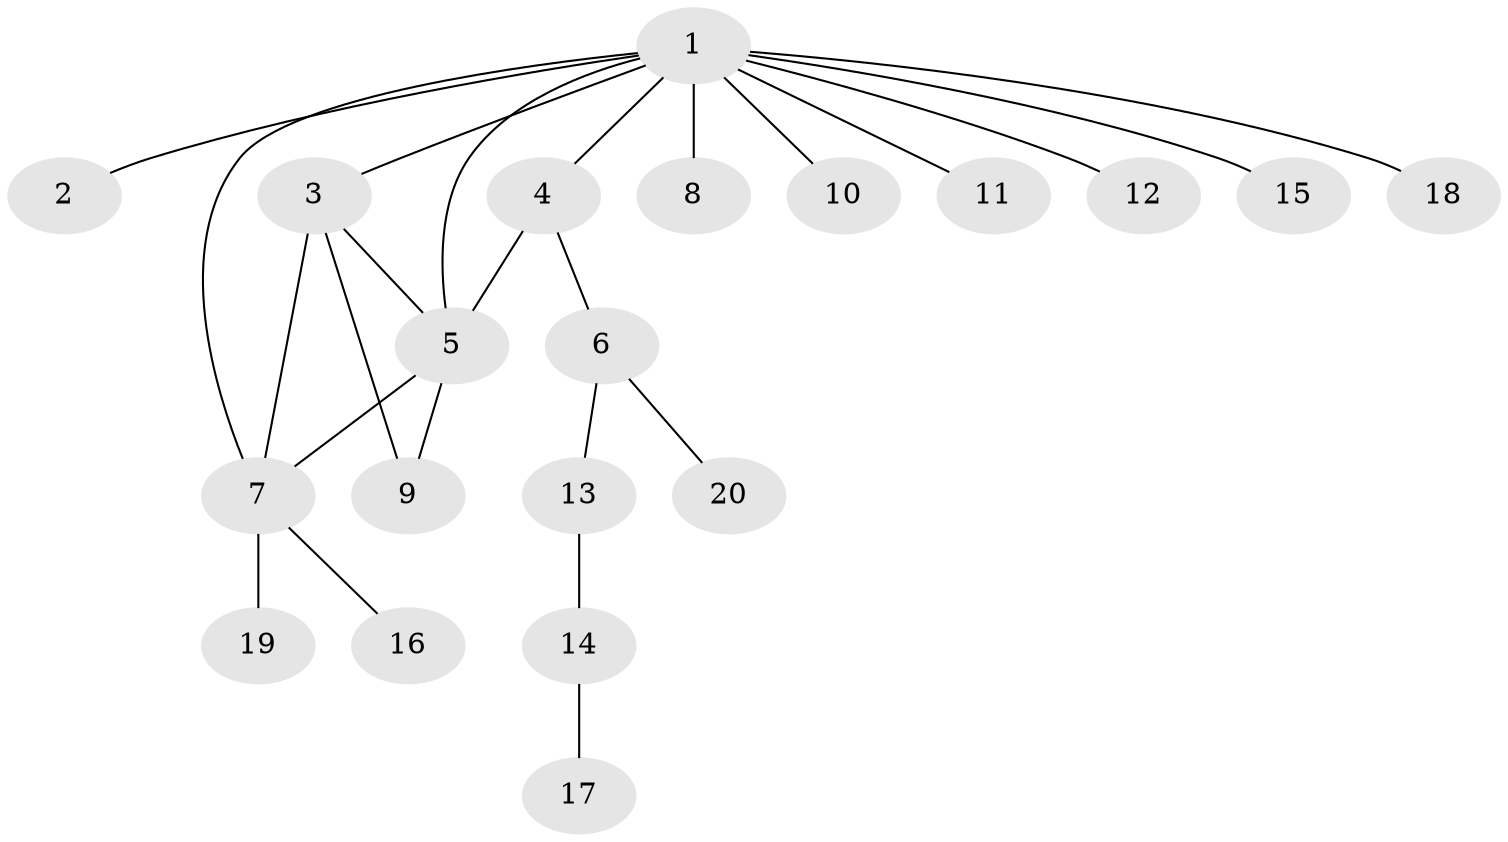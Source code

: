 // Generated by graph-tools (version 1.1) at 2025/46/02/15/25 05:46:28]
// undirected, 20 vertices, 24 edges
graph export_dot {
graph [start="1"]
  node [color=gray90,style=filled];
  1;
  2;
  3;
  4;
  5;
  6;
  7;
  8;
  9;
  10;
  11;
  12;
  13;
  14;
  15;
  16;
  17;
  18;
  19;
  20;
  1 -- 2;
  1 -- 3;
  1 -- 4;
  1 -- 5;
  1 -- 7;
  1 -- 8;
  1 -- 10;
  1 -- 11;
  1 -- 12;
  1 -- 15;
  1 -- 18;
  3 -- 5;
  3 -- 7;
  3 -- 9;
  4 -- 5;
  4 -- 6;
  5 -- 7;
  5 -- 9;
  6 -- 13;
  6 -- 20;
  7 -- 16;
  7 -- 19;
  13 -- 14;
  14 -- 17;
}
